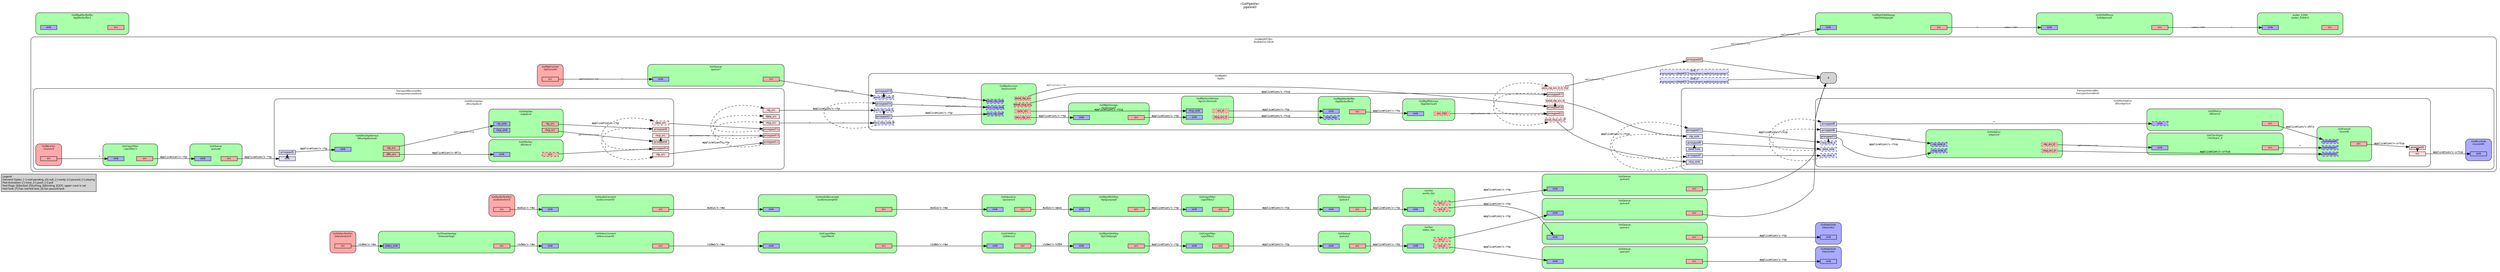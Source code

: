 digraph pipeline {
  rankdir=LR;
  fontname="sans";
  fontsize="10";
  labelloc=t;
  nodesep=.1;
  ranksep=.2;
  label="<GstPipeline>\npipeline0";
  node [style="filled,rounded", shape=box, fontsize="9", fontname="sans", margin="0.0,0.0"];
  edge [labelfontsize="6", fontsize="9", fontname="monospace"];
  
  legend [
    pos="0,0!",
    margin="0.05,0.05",
    style="filled",
    label="Legend\lElement-States: [~] void-pending, [0] null, [-] ready, [=] paused, [>] playing\lPad-Activation: [-] none, [>] push, [<] pull\lPad-Flags: [b]locked, [f]lushing, [b]locking, [E]OS; upper-case is set\lPad-Task: [T] has started task, [t] has paused task\l",
  ];
  subgraph cluster_avdec_h264_0_0x7f15e00ae4a0 {
    fontname="Bitstream Vera Sans";
    fontsize="8";
    style="filled,rounded";
    color=black;
    label="avdec_h264\navdec_h264-0";
    subgraph cluster_avdec_h264_0_0x7f15e00ae4a0_sink {
      label="";
      style="invis";
      avdec_h264_0_0x7f15e00ae4a0_sink_0x7f15f40529a0 [color=black, fillcolor="#aaaaff", label="sink", height="0.2", style="filled,solid"];
    }

    subgraph cluster_avdec_h264_0_0x7f15e00ae4a0_src {
      label="";
      style="invis";
      avdec_h264_0_0x7f15e00ae4a0_src_0x7f15f4052bf0 [color=black, fillcolor="#ffaaaa", label="src", height="0.2", style="filled,solid"];
    }

    avdec_h264_0_0x7f15e00ae4a0_sink_0x7f15f40529a0 -> avdec_h264_0_0x7f15e00ae4a0_src_0x7f15f4052bf0 [style="invis"];
    fillcolor="#aaffaa";
  }

  subgraph cluster_h264parse0_0x7f15e00c0960 {
    fontname="Bitstream Vera Sans";
    fontsize="8";
    style="filled,rounded";
    color=black;
    label="GstH264Parse\nh264parse0";
    subgraph cluster_h264parse0_0x7f15e00c0960_sink {
      label="";
      style="invis";
      h264parse0_0x7f15e00c0960_sink_0x7f15f4052e40 [color=black, fillcolor="#aaaaff", label="sink", height="0.2", style="filled,solid"];
    }

    subgraph cluster_h264parse0_0x7f15e00c0960_src {
      label="";
      style="invis";
      h264parse0_0x7f15e00c0960_src_0x7f15f4053090 [color=black, fillcolor="#ffaaaa", label="src", height="0.2", style="filled,solid"];
    }

    h264parse0_0x7f15e00c0960_sink_0x7f15f4052e40 -> h264parse0_0x7f15e00c0960_src_0x7f15f4053090 [style="invis"];
    fillcolor="#aaffaa";
  }

  h264parse0_0x7f15e00c0960_src_0x7f15f4053090 -> avdec_h264_0_0x7f15e00ae4a0_sink_0x7f15f40529a0 [labeldistance="10", labelangle="0", label="                                                  ", taillabel="video/x-h264", headlabel="*"]
  subgraph cluster_rtph264depay0_0x7f1600022ab0 {
    fontname="Bitstream Vera Sans";
    fontsize="8";
    style="filled,rounded";
    color=black;
    label="GstRtpH264Depay\nrtph264depay0";
    subgraph cluster_rtph264depay0_0x7f1600022ab0_sink {
      label="";
      style="invis";
      rtph264depay0_0x7f1600022ab0_sink_0x7f15f4052500 [color=black, fillcolor="#aaaaff", label="sink", height="0.2", style="filled,solid"];
    }

    subgraph cluster_rtph264depay0_0x7f1600022ab0_src {
      label="";
      style="invis";
      rtph264depay0_0x7f1600022ab0_src_0x7f15f4052750 [color=black, fillcolor="#ffaaaa", label="src", height="0.2", style="filled,solid"];
    }

    rtph264depay0_0x7f1600022ab0_sink_0x7f15f4052500 -> rtph264depay0_0x7f1600022ab0_src_0x7f15f4052750 [style="invis"];
    fillcolor="#aaffaa";
  }

  rtph264depay0_0x7f1600022ab0_src_0x7f15f4052750 -> h264parse0_0x7f15e00c0960_sink_0x7f15f4052e40 [labeldistance="10", labelangle="0", label="                                                  ", taillabel="*", headlabel="video/x-h264"]
  subgraph cluster_rtpjitterbuffer1_0x7f15e00c3c20 {
    fontname="Bitstream Vera Sans";
    fontsize="8";
    style="filled,rounded";
    color=black;
    label="GstRtpJitterBuffer\nrtpjitterbuffer1";
    subgraph cluster_rtpjitterbuffer1_0x7f15e00c3c20_sink {
      label="";
      style="invis";
      rtpjitterbuffer1_0x7f15e00c3c20_sink_0x7f15f4053530 [color=black, fillcolor="#aaaaff", label="sink", height="0.2", style="filled,solid"];
    }

    subgraph cluster_rtpjitterbuffer1_0x7f15e00c3c20_src {
      label="";
      style="invis";
      rtpjitterbuffer1_0x7f15e00c3c20_src_0x7f15f40532e0 [color=black, fillcolor="#ffaaaa", label="src", height="0.2", style="filled,solid"];
    }

    rtpjitterbuffer1_0x7f15e00c3c20_sink_0x7f15f4053530 -> rtpjitterbuffer1_0x7f15e00c3c20_src_0x7f15f40532e0 [style="invis"];
    fillcolor="#aaffaa";
  }

  subgraph cluster_queue5_0x564d9efcef70 {
    fontname="Bitstream Vera Sans";
    fontsize="8";
    style="filled,rounded";
    color=black;
    label="GstQueue\nqueue5";
    subgraph cluster_queue5_0x564d9efcef70_sink {
      label="";
      style="invis";
      queue5_0x564d9efcef70_sink_0x564d9f035d90 [color=black, fillcolor="#aaaaff", label="sink", height="0.2", style="filled,solid"];
    }

    subgraph cluster_queue5_0x564d9efcef70_src {
      label="";
      style="invis";
      queue5_0x564d9efcef70_src_0x564d9f07a090 [color=black, fillcolor="#ffaaaa", label="src", height="0.2", style="filled,solid"];
    }

    queue5_0x564d9efcef70_sink_0x564d9f035d90 -> queue5_0x564d9efcef70_src_0x564d9f07a090 [style="invis"];
    fillcolor="#aaffaa";
  }

  queue5_0x564d9efcef70_src_0x564d9f07a090 -> 4edb4d1b_5818_0x564d9f0621b0_sink_1_0x564d9f07e340 [label="application/x-rtp"]
  subgraph cluster_queue4_0x564d9efcec70 {
    fontname="Bitstream Vera Sans";
    fontsize="8";
    style="filled,rounded";
    color=black;
    label="GstQueue\nqueue4";
    subgraph cluster_queue4_0x564d9efcec70_sink {
      label="";
      style="invis";
      queue4_0x564d9efcec70_sink_0x564d9f0358f0 [color=black, fillcolor="#aaaaff", label="sink", height="0.2", style="filled,solid"];
    }

    subgraph cluster_queue4_0x564d9efcec70_src {
      label="";
      style="invis";
      queue4_0x564d9efcec70_src_0x564d9f035b40 [color=black, fillcolor="#ffaaaa", label="src", height="0.2", style="filled,solid"];
    }

    queue4_0x564d9efcec70_sink_0x564d9f0358f0 -> queue4_0x564d9efcec70_src_0x564d9f035b40 [style="invis"];
    fillcolor="#aaffaa";
  }

  queue4_0x564d9efcec70_src_0x564d9f035b40 -> 4edb4d1b_5818_0x564d9f0621b0_sink_0_0x564d9f07e0b0 [label="application/x-rtp"]
  subgraph cluster_4edb4d1b_5818_0x564d9f0621b0 {
    fontname="Bitstream Vera Sans";
    fontsize="8";
    style="filled,rounded";
    color=black;
    label="GstWebRTCBin\n4edb4d1b-5818";
    subgraph cluster_4edb4d1b_5818_0x564d9f0621b0_sink {
      label="";
      style="invis";
      4edb4d1b_5818_0x564d9f0621b0_sink_0_0x564d9f07e0b0 [color=black, fillcolor="#ddddff", label="sink_0\ntransceiver=(WebRTCTransceiver) webrtctransceiver0", height="0.2", style="filled,dashed"];
      4edb4d1b_5818_0x564d9f0621b0_sink_1_0x564d9f07e340 [color=black, fillcolor="#ddddff", label="sink_1\ntransceiver=(WebRTCTransceiver) webrtctransceiver1", height="0.2", style="filled,dashed"];
    }

    subgraph cluster_4edb4d1b_5818_0x564d9f0621b0_src {
      label="";
      style="invis";
      _proxypad20_0x7f16081340c0 [color=black, fillcolor="#ffdddd", label="proxypad20", height="0.2", style="filled,solid"];
    _proxypad20_0x7f16081340c0 -> 4edb4d1b_5818_0x564d9f0621b0_src_0_0x564d9f07eaf0 [style=dashed, minlen=0]
      4edb4d1b_5818_0x564d9f0621b0_src_0_0x564d9f07eaf0 [color=black, fillcolor="#ffdddd", label="src_0\ntransceiver=(WebRTCTransceiver) webrtctransceiver2", height="0.2", style="filled,dotted"];
    }

    4edb4d1b_5818_0x564d9f0621b0_sink_0_0x564d9f07e0b0 -> 4edb4d1b_5818_0x564d9f0621b0_src_0_0x564d9f07eaf0 [style="invis"];
    fillcolor="#ffffff";
    subgraph cluster_queue7_0x564d9efcfb70 {
      fontname="Bitstream Vera Sans";
      fontsize="8";
      style="filled,rounded";
      color=black;
      label="GstQueue\nqueue7";
      subgraph cluster_queue7_0x564d9efcfb70_sink {
        label="";
        style="invis";
        queue7_0x564d9efcfb70_sink_0x7f1608109840 [color=black, fillcolor="#aaaaff", label="sink", height="0.2", style="filled,solid"];
      }

      subgraph cluster_queue7_0x564d9efcfb70_src {
        label="";
        style="invis";
        queue7_0x564d9efcfb70_src_0x7f1608109a90 [color=black, fillcolor="#ffaaaa", label="src", height="0.2", style="filled,solid"];
      }

      queue7_0x564d9efcfb70_sink_0x7f1608109840 -> queue7_0x564d9efcfb70_src_0x7f1608109a90 [style="invis"];
      fillcolor="#aaffaa";
    }

    queue7_0x564d9efcfb70_src_0x7f1608109a90 -> rtpbin_0x564d9f06e0d0_send_rtp_sink_0_0x7f160810ca10 [labeldistance="10", labelangle="0", label="                                                  ", taillabel="*", headlabel="application/x-rtp"]
    subgraph cluster_rtpfunnel0_0x7f1608034150 {
      fontname="Bitstream Vera Sans";
      fontsize="8";
      style="filled,rounded";
      color=black;
      label="GstRtpFunnel\nrtpfunnel0";
      subgraph cluster_rtpfunnel0_0x7f1608034150_src {
        label="";
        style="invis";
        rtpfunnel0_0x7f1608034150_src_0x7f16081095f0 [color=black, fillcolor="#ffaaaa", label="src", height="0.2", style="filled,solid"];
      }

      fillcolor="#ffaaaa";
    }

    rtpfunnel0_0x7f1608034150_src_0x7f16081095f0 -> queue7_0x564d9efcfb70_sink_0x7f1608109840 [labeldistance="10", labelangle="0", label="                                                  ", taillabel="application/x-rtp", headlabel="*"]
    subgraph cluster_transportreceivebin0_0x7f160800f210 {
      fontname="Bitstream Vera Sans";
      fontsize="8";
      style="filled,rounded";
      color=black;
      label="TransportReceiveBin\ntransportreceivebin0";
      subgraph cluster_transportreceivebin0_0x7f160800f210_src {
        label="";
        style="invis";
        _proxypad12_0x7f1608100ce0 [color=black, fillcolor="#ffdddd", label="proxypad12", height="0.2", style="filled,solid"];
      _proxypad12_0x7f1608100ce0 -> transportreceivebin0_0x7f160800f210_rtp_src_0x7f16080378b0 [style=dashed, minlen=0]
        transportreceivebin0_0x7f160800f210_rtp_src_0x7f16080378b0 [color=black, fillcolor="#ffdddd", label="rtp_src", height="0.2", style="filled,solid"];
        _proxypad13_0x7f1608100f40 [color=black, fillcolor="#ffdddd", label="proxypad13", height="0.2", style="filled,solid"];
      _proxypad13_0x7f1608100f40 -> transportreceivebin0_0x7f160800f210_rtcp_src_0x7f1608037b20 [style=dashed, minlen=0]
        transportreceivebin0_0x7f160800f210_rtcp_src_0x7f1608037b20 [color=black, fillcolor="#ffdddd", label="rtcp_src", height="0.2", style="filled,solid"];
        _proxypad15_0x7f1608101400 [color=black, fillcolor="#ffdddd", label="proxypad15", height="0.2", style="filled,solid"];
      _proxypad15_0x7f1608101400 -> transportreceivebin0_0x7f160800f210_data_src_0x7f160810c050 [style=dashed, minlen=0]
        transportreceivebin0_0x7f160800f210_data_src_0x7f160810c050 [color=black, fillcolor="#ffdddd", label="data_src", height="0.2", style="filled,solid"];
      }

      fillcolor="#ffffff";
      subgraph cluster_nicesrc0_0x7f16080f40e0 {
        fontname="Bitstream Vera Sans";
        fontsize="8";
        style="filled,rounded";
        color=black;
        label="GstNiceSrc\nnicesrc0";
        subgraph cluster_nicesrc0_0x7f16080f40e0_src {
          label="";
          style="invis";
          nicesrc0_0x7f16080f40e0_src_0x564d9f07bc50 [color=black, fillcolor="#ffaaaa", label="src", height="0.2", style="filled,solid"];
        }

        fillcolor="#ffaaaa";
      }

      nicesrc0_0x7f16080f40e0_src_0x564d9f07bc50 -> capsfilter3_0x564d9f048f30_sink_0x7f16080f9770 [label="*"]
      subgraph cluster_capsfilter3_0x564d9f048f30 {
        fontname="Bitstream Vera Sans";
        fontsize="8";
        style="filled,rounded";
        color=black;
        label="GstCapsFilter\ncapsfilter3";
        subgraph cluster_capsfilter3_0x564d9f048f30_sink {
          label="";
          style="invis";
          capsfilter3_0x564d9f048f30_sink_0x7f16080f9770 [color=black, fillcolor="#aaaaff", label="sink", height="0.2", style="filled,solid"];
        }

        subgraph cluster_capsfilter3_0x564d9f048f30_src {
          label="";
          style="invis";
          capsfilter3_0x564d9f048f30_src_0x7f16080f99c0 [color=black, fillcolor="#ffaaaa", label="src", height="0.2", style="filled,solid"];
        }

        capsfilter3_0x564d9f048f30_sink_0x7f16080f9770 -> capsfilter3_0x564d9f048f30_src_0x7f16080f99c0 [style="invis"];
        fillcolor="#aaffaa";
      }

      capsfilter3_0x564d9f048f30_src_0x7f16080f99c0 -> queue6_0x564d9efcf870_sink_0x7f16080f9c10 [label="application/x-rtp"]
      subgraph cluster_queue6_0x564d9efcf870 {
        fontname="Bitstream Vera Sans";
        fontsize="8";
        style="filled,rounded";
        color=black;
        label="GstQueue\nqueue6";
        subgraph cluster_queue6_0x564d9efcf870_sink {
          label="";
          style="invis";
          queue6_0x564d9efcf870_sink_0x7f16080f9c10 [color=black, fillcolor="#aaaaff", label="sink", height="0.2", style="filled,solid"];
        }

        subgraph cluster_queue6_0x564d9efcf870_src {
          label="";
          style="invis";
          queue6_0x564d9efcf870_src_0x7f1608108120 [color=black, fillcolor="#ffaaaa", label="src", height="0.2", style="filled,solid"];
        }

        queue6_0x564d9efcf870_sink_0x7f16080f9c10 -> queue6_0x564d9efcf870_src_0x7f1608108120 [style="invis"];
        fillcolor="#aaffaa";
      }

      queue6_0x564d9efcf870_src_0x7f1608108120 -> dtlssrtpdec0_0x7f1608038080_sink_0x7f16080367a0 [label="application/x-rtp"]
      subgraph cluster_dtlssrtpdec0_0x7f1608038080 {
        fontname="Bitstream Vera Sans";
        fontsize="8";
        style="filled,rounded";
        color=black;
        label="GstDtlsSrtpDec\ndtlssrtpdec0";
        subgraph cluster_dtlssrtpdec0_0x7f1608038080_sink {
          label="";
          style="invis";
          _proxypad5_0x564d9f043b20 [color=black, fillcolor="#ddddff", label="proxypad5", height="0.2", style="filled,solid"];
        dtlssrtpdec0_0x7f1608038080_sink_0x7f16080367a0 -> _proxypad5_0x564d9f043b20 [style=dashed, minlen=0]
          dtlssrtpdec0_0x7f1608038080_sink_0x7f16080367a0 [color=black, fillcolor="#ddddff", label="sink", height="0.2", style="filled,solid"];
        }

        subgraph cluster_dtlssrtpdec0_0x7f1608038080_src {
          label="";
          style="invis";
          _proxypad3_0x564d9f043660 [color=black, fillcolor="#ffdddd", label="proxypad3", height="0.2", style="filled,solid"];
        _proxypad3_0x564d9f043660 -> dtlssrtpdec0_0x7f1608038080_rtp_src_0x7f16080362c0 [style=dashed, minlen=0]
          dtlssrtpdec0_0x7f1608038080_rtp_src_0x7f16080362c0 [color=black, fillcolor="#ffdddd", label="rtp_src", height="0.2", style="filled,solid"];
          _proxypad4_0x564d9f0438c0 [color=black, fillcolor="#ffdddd", label="proxypad4", height="0.2", style="filled,solid"];
        _proxypad4_0x564d9f0438c0 -> dtlssrtpdec0_0x7f1608038080_rtcp_src_0x7f1608036530 [style=dashed, minlen=0]
          dtlssrtpdec0_0x7f1608038080_rtcp_src_0x7f1608036530 [color=black, fillcolor="#ffdddd", label="rtcp_src", height="0.2", style="filled,solid"];
          _proxypad14_0x7f16081011a0 [color=black, fillcolor="#ffdddd", label="proxypad14", height="0.2", style="filled,solid"];
        _proxypad14_0x7f16081011a0 -> dtlssrtpdec0_0x7f1608038080_data_src_0x7f1608037d90 [style=dashed, minlen=0]
          dtlssrtpdec0_0x7f1608038080_data_src_0x7f1608037d90 [color=black, fillcolor="#ffdddd", label="data_src", height="0.2", style="filled,dashed"];
        }

        dtlssrtpdec0_0x7f1608038080_sink_0x7f16080367a0 -> dtlssrtpdec0_0x7f1608038080_rtp_src_0x7f16080362c0 [style="invis"];
        fillcolor="#ffffff";
        subgraph cluster_srtpdec0_0x564d9f0775a0 {
          fontname="Bitstream Vera Sans";
          fontsize="8";
          style="filled,rounded";
          color=black;
          label="GstSrtpDec\nsrtpdec0";
          subgraph cluster_srtpdec0_0x564d9f0775a0_sink {
            label="";
            style="invis";
            srtpdec0_0x564d9f0775a0_rtp_sink_0x564d9f07a9d0 [color=black, fillcolor="#aaaaff", label="rtp_sink", height="0.2", style="filled,solid"];
            srtpdec0_0x564d9f0775a0_rtcp_sink_0x564d9f07ae70 [color=black, fillcolor="#aaaaff", label="rtcp_sink", height="0.2", style="filled,solid"];
          }

          subgraph cluster_srtpdec0_0x564d9f0775a0_src {
            label="";
            style="invis";
            srtpdec0_0x564d9f0775a0_rtp_src_0x564d9f07ac20 [color=black, fillcolor="#ffaaaa", label="rtp_src", height="0.2", style="filled,solid"];
            srtpdec0_0x564d9f0775a0_rtcp_src_0x564d9f07b0c0 [color=black, fillcolor="#ffaaaa", label="rtcp_src", height="0.2", style="filled,solid"];
          }

          srtpdec0_0x564d9f0775a0_rtp_sink_0x564d9f07a9d0 -> srtpdec0_0x564d9f0775a0_rtp_src_0x564d9f07ac20 [style="invis"];
          fillcolor="#aaffaa";
        }

        srtpdec0_0x564d9f0775a0_rtp_src_0x564d9f07ac20 -> _proxypad3_0x564d9f043660 [label="application/x-rtp"]
        srtpdec0_0x564d9f0775a0_rtcp_src_0x564d9f07b0c0 -> _proxypad4_0x564d9f0438c0 [labeldistance="10", labelangle="0", label="                                                  ", taillabel="application/x-rtcp", headlabel="*"]
        subgraph cluster_dtlsdec0_0x564d9f077700 {
          fontname="Bitstream Vera Sans";
          fontsize="8";
          style="filled,rounded";
          color=black;
          label="GstDtlsDec\ndtlsdec0";
          subgraph cluster_dtlsdec0_0x564d9f077700_sink {
            label="";
            style="invis";
            dtlsdec0_0x564d9f077700_sink_0x564d9f07ba00 [color=black, fillcolor="#aaaaff", label="sink", height="0.2", style="filled,solid"];
          }

          subgraph cluster_dtlsdec0_0x564d9f077700_src {
            label="";
            style="invis";
            dtlsdec0_0x564d9f077700_src_0x7f1608108370 [color=black, fillcolor="#ffaaaa", label="src", height="0.2", style="filled,dashed"];
          }

          dtlsdec0_0x564d9f077700_sink_0x564d9f07ba00 -> dtlsdec0_0x564d9f077700_src_0x7f1608108370 [style="invis"];
          fillcolor="#aaffaa";
        }

        dtlsdec0_0x564d9f077700_src_0x7f1608108370 -> _proxypad14_0x7f16081011a0 [label="*"]
        subgraph cluster_dtlssrtpdemux0_0x7f1624197480 {
          fontname="Bitstream Vera Sans";
          fontsize="8";
          style="filled,rounded";
          color=black;
          label="GstDtlsSrtpDemux\ndtlssrtpdemux0";
          subgraph cluster_dtlssrtpdemux0_0x7f1624197480_sink {
            label="";
            style="invis";
            dtlssrtpdemux0_0x7f1624197480_sink_0x564d9f07b310 [color=black, fillcolor="#aaaaff", label="sink", height="0.2", style="filled,solid"];
          }

          subgraph cluster_dtlssrtpdemux0_0x7f1624197480_src {
            label="";
            style="invis";
            dtlssrtpdemux0_0x7f1624197480_rtp_src_0x564d9f07b560 [color=black, fillcolor="#ffaaaa", label="rtp_src", height="0.2", style="filled,solid"];
            dtlssrtpdemux0_0x7f1624197480_dtls_src_0x564d9f07b7b0 [color=black, fillcolor="#ffaaaa", label="dtls_src", height="0.2", style="filled,solid"];
          }

          dtlssrtpdemux0_0x7f1624197480_sink_0x564d9f07b310 -> dtlssrtpdemux0_0x7f1624197480_rtp_src_0x564d9f07b560 [style="invis"];
          fillcolor="#aaffaa";
        }

        _proxypad5_0x564d9f043b20 -> dtlssrtpdemux0_0x7f1624197480_sink_0x564d9f07b310 [label="application/x-rtp"]
        dtlssrtpdemux0_0x7f1624197480_rtp_src_0x564d9f07b560 -> srtpdec0_0x564d9f0775a0_rtp_sink_0x564d9f07a9d0 [labeldistance="10", labelangle="0", label="                                                  ", taillabel="*", headlabel="application/x-srtp"]
        dtlssrtpdemux0_0x7f1624197480_dtls_src_0x564d9f07b7b0 -> dtlsdec0_0x564d9f077700_sink_0x564d9f07ba00 [label="application/x-dtls"]
      }

      dtlssrtpdec0_0x7f1608038080_rtp_src_0x7f16080362c0 -> _proxypad12_0x7f1608100ce0 [label="application/x-rtp"]
      dtlssrtpdec0_0x7f1608038080_rtcp_src_0x7f1608036530 -> _proxypad13_0x7f1608100f40 [labeldistance="10", labelangle="0", label="                                                  ", taillabel="application/x-rtcp", headlabel="*"]
      dtlssrtpdec0_0x7f1608038080_data_src_0x7f1608037d90 -> _proxypad15_0x7f1608101400 [label="*"]
    }

    transportreceivebin0_0x7f160800f210_rtp_src_0x7f16080378b0 -> rtpbin_0x564d9f06e0d0_recv_rtp_sink_0_0x7f160810cc80 [label="application/x-rtp"]
    transportreceivebin0_0x7f160800f210_rtcp_src_0x7f1608037b20 -> rtpbin_0x564d9f06e0d0_recv_rtcp_sink_0_0x7f160810c2c0 [labeldistance="10", labelangle="0", label="                                                  ", taillabel="*", headlabel="*"]
    subgraph cluster_transportsendbin0_0x7f1608038260 {
      fontname="Bitstream Vera Sans";
      fontsize="8";
      style="filled,rounded";
      color=black;
      label="TransportSendBin\ntransportsendbin0";
      subgraph cluster_transportsendbin0_0x7f1608038260_sink {
        label="";
        style="invis";
        _proxypad7_0x7f1608100100 [color=black, fillcolor="#ddddff", label="proxypad7", height="0.2", style="filled,solid"];
      transportsendbin0_0x7f1608038260_rtp_sink_0x7f1608036c80 -> _proxypad7_0x7f1608100100 [style=dashed, minlen=0]
        transportsendbin0_0x7f1608038260_rtp_sink_0x7f1608036c80 [color=black, fillcolor="#ddddff", label="rtp_sink", height="0.2", style="filled,solid"];
        _proxypad9_0x7f16081005c0 [color=black, fillcolor="#ddddff", label="proxypad9", height="0.2", style="filled,solid"];
      transportsendbin0_0x7f1608038260_data_sink_0x7f1608037160 -> _proxypad9_0x7f16081005c0 [style=dashed, minlen=0]
        transportsendbin0_0x7f1608038260_data_sink_0x7f1608037160 [color=black, fillcolor="#ddddff", label="data_sink", height="0.2", style="filled,solid"];
        _proxypad11_0x7f1608100a80 [color=black, fillcolor="#ddddff", label="proxypad11", height="0.2", style="filled,solid"];
      transportsendbin0_0x7f1608038260_rtcp_sink_0x7f1608037640 -> _proxypad11_0x7f1608100a80 [style=dashed, minlen=0]
        transportsendbin0_0x7f1608038260_rtcp_sink_0x7f1608037640 [color=black, fillcolor="#ddddff", label="rtcp_sink", height="0.2", style="filled,solid"];
      }

      fillcolor="#ffffff";
      subgraph cluster_nicesink0_0x7f16080f6c00 {
        fontname="Bitstream Vera Sans";
        fontsize="8";
        style="filled,rounded";
        color=black;
        label="GstNiceSink\nnicesink0";
        subgraph cluster_nicesink0_0x7f16080f6c00_sink {
          label="";
          style="invis";
          nicesink0_0x7f16080f6c00_sink_0x7f16080f8050 [color=black, fillcolor="#aaaaff", label="sink", height="0.2", style="filled,solid"];
        }

        fillcolor="#aaaaff";
      }

      subgraph cluster_dtlssrtpenc0_0x7f160800f020 {
        fontname="Bitstream Vera Sans";
        fontsize="8";
        style="filled,rounded";
        color=black;
        label="GstDtlsSrtpEnc\ndtlssrtpenc0";
        subgraph cluster_dtlssrtpenc0_0x7f160800f020_sink {
          label="";
          style="invis";
          _proxypad6_0x564d9f043d80 [color=black, fillcolor="#ddddff", label="proxypad6", height="0.2", style="filled,solid"];
        dtlssrtpenc0_0x7f160800f020_rtp_sink_0_0x7f1608036a10 -> _proxypad6_0x564d9f043d80 [style=dashed, minlen=0]
          dtlssrtpenc0_0x7f160800f020_rtp_sink_0_0x7f1608036a10 [color=black, fillcolor="#ddddff", label="rtp_sink_0", height="0.2", style="filled,dashed"];
          _proxypad8_0x7f1608100360 [color=black, fillcolor="#ddddff", label="proxypad8", height="0.2", style="filled,solid"];
        dtlssrtpenc0_0x7f160800f020_data_sink_0x7f1608036ef0 -> _proxypad8_0x7f1608100360 [style=dashed, minlen=0]
          dtlssrtpenc0_0x7f160800f020_data_sink_0x7f1608036ef0 [color=black, fillcolor="#ddddff", label="data_sink", height="0.2", style="filled,dashed"];
          _proxypad10_0x7f1608100820 [color=black, fillcolor="#ddddff", label="proxypad10", height="0.2", style="filled,solid"];
        dtlssrtpenc0_0x7f160800f020_rtcp_sink_0_0x7f16080373d0 -> _proxypad10_0x7f1608100820 [style=dashed, minlen=0]
          dtlssrtpenc0_0x7f160800f020_rtcp_sink_0_0x7f16080373d0 [color=black, fillcolor="#ddddff", label="rtcp_sink_0", height="0.2", style="filled,dashed"];
        }

        subgraph cluster_dtlssrtpenc0_0x7f160800f020_src {
          label="";
          style="invis";
          _proxypad2_0x564d9f043400 [color=black, fillcolor="#ffdddd", label="proxypad2", height="0.2", style="filled,solid"];
        _proxypad2_0x564d9f043400 -> dtlssrtpenc0_0x7f160800f020_src_0x7f1608036050 [style=dashed, minlen=0]
          dtlssrtpenc0_0x7f160800f020_src_0x7f1608036050 [color=black, fillcolor="#ffdddd", label="src", height="0.2", style="filled,solid"];
        }

        dtlssrtpenc0_0x7f160800f020_rtp_sink_0_0x7f1608036a10 -> dtlssrtpenc0_0x7f160800f020_src_0x7f1608036050 [style="invis"];
        fillcolor="#ffffff";
        subgraph cluster_clocksync_0_0x7f16080fd070 {
          fontname="Bitstream Vera Sans";
          fontsize="8";
          style="filled,rounded";
          color=black;
          label="GstClockSync\nclocksync_0";
          subgraph cluster_clocksync_0_0x7f16080fd070_sink {
            label="";
            style="invis";
            clocksync_0_0x7f16080fd070_sink_0x7f16080f82a0 [color=black, fillcolor="#aaaaff", label="sink", height="0.2", style="filled,solid"];
          }

          subgraph cluster_clocksync_0_0x7f16080fd070_src {
            label="";
            style="invis";
            clocksync_0_0x7f16080fd070_src_0x7f16080f84f0 [color=black, fillcolor="#ffaaaa", label="src", height="0.2", style="filled,solid"];
          }

          clocksync_0_0x7f16080fd070_sink_0x7f16080f82a0 -> clocksync_0_0x7f16080fd070_src_0x7f16080f84f0 [style="invis"];
          fillcolor="#aaffaa";
        }

        clocksync_0_0x7f16080fd070_src_0x7f16080f84f0 -> funnel0_0x7f1624197360_funnelpad1_0x7f16080f8be0 [label="*"]
        subgraph cluster_funnel0_0x7f1624197360 {
          fontname="Bitstream Vera Sans";
          fontsize="8";
          style="filled,rounded";
          color=black;
          label="GstFunnel\nfunnel0";
          subgraph cluster_funnel0_0x7f1624197360_sink {
            label="";
            style="invis";
            funnel0_0x7f1624197360_funnelpad0_0x564d9f07a780 [color=black, fillcolor="#aaaaff", label="funnelpad0", height="0.2", style="filled,dashed"];
            funnel0_0x7f1624197360_funnelpad1_0x7f16080f8be0 [color=black, fillcolor="#aaaaff", label="funnelpad1", height="0.2", style="filled,dashed"];
            funnel0_0x7f1624197360_funnelpad2_0x7f16080f9520 [color=black, fillcolor="#aaaaff", label="funnelpad2", height="0.2", style="filled,dashed"];
          }

          subgraph cluster_funnel0_0x7f1624197360_src {
            label="";
            style="invis";
            funnel0_0x7f1624197360_src_0x564d9f07a530 [color=black, fillcolor="#ffaaaa", label="src", height="0.2", style="filled,solid"];
          }

          funnel0_0x7f1624197360_funnelpad0_0x564d9f07a780 -> funnel0_0x7f1624197360_src_0x564d9f07a530 [style="invis"];
          fillcolor="#aaffaa";
        }

        funnel0_0x7f1624197360_src_0x564d9f07a530 -> _proxypad2_0x564d9f043400 [label="application/x-srtcp"]
        subgraph cluster_srtpenc0_0x7f1608034000 {
          fontname="Bitstream Vera Sans";
          fontsize="8";
          style="filled,rounded";
          color=black;
          label="GstSrtpEnc\nsrtpenc0";
          subgraph cluster_srtpenc0_0x7f1608034000_sink {
            label="";
            style="invis";
            srtpenc0_0x7f1608034000_rtp_sink_0_0x7f16080f8740 [color=black, fillcolor="#aaaaff", label="rtp_sink_0", height="0.2", style="filled,dashed"];
            srtpenc0_0x7f1608034000_rtcp_sink_0_0x7f16080f9080 [color=black, fillcolor="#aaaaff", label="rtcp_sink_0", height="0.2", style="filled,dashed"];
          }

          subgraph cluster_srtpenc0_0x7f1608034000_src {
            label="";
            style="invis";
            srtpenc0_0x7f1608034000_rtp_src_0_0x7f16080f8990 [color=black, fillcolor="#ffaaaa", label="rtp_src_0", height="0.2", style="filled,dotted"];
            srtpenc0_0x7f1608034000_rtcp_src_0_0x7f16080f92d0 [color=black, fillcolor="#ffaaaa", label="rtcp_src_0", height="0.2", style="filled,dotted"];
          }

          srtpenc0_0x7f1608034000_rtp_sink_0_0x7f16080f8740 -> srtpenc0_0x7f1608034000_rtp_src_0_0x7f16080f8990 [style="invis"];
          fillcolor="#aaffaa";
        }

        _proxypad6_0x564d9f043d80 -> srtpenc0_0x7f1608034000_rtp_sink_0_0x7f16080f8740 [labeldistance="10", labelangle="0", label="                                                  ", taillabel="*", headlabel="application/x-rtp"]
        srtpenc0_0x7f1608034000_rtp_src_0_0x7f16080f8990 -> clocksync_0_0x7f16080fd070_sink_0x7f16080f82a0 [labeldistance="10", labelangle="0", label="                                                  ", taillabel="application/x-srtp", headlabel="*"]
        _proxypad10_0x7f1608100820 -> srtpenc0_0x7f1608034000_rtcp_sink_0_0x7f16080f9080 [label="application/x-rtcp"]
        srtpenc0_0x7f1608034000_rtcp_src_0_0x7f16080f92d0 -> funnel0_0x7f1624197360_funnelpad2_0x7f16080f9520 [label="application/x-srtcp"]
        subgraph cluster_dtlsenc0_0x564d9f0536b0 {
          fontname="Bitstream Vera Sans";
          fontsize="8";
          style="filled,rounded";
          color=black;
          label="GstDtlsEnc\ndtlsenc0";
          subgraph cluster_dtlsenc0_0x564d9f0536b0_sink {
            label="";
            style="invis";
            dtlsenc0_0x564d9f0536b0_sink_0x7f16080f8e30 [color=black, fillcolor="#aaaaff", label="sink", height="0.2", style="filled,dashed"];
          }

          subgraph cluster_dtlsenc0_0x564d9f0536b0_src {
            label="";
            style="invis";
            dtlsenc0_0x564d9f0536b0_src_0x564d9f07a2e0 [color=black, fillcolor="#ffaaaa", label="src", height="0.2", style="filled,solid"];
          }

          dtlsenc0_0x564d9f0536b0_sink_0x7f16080f8e30 -> dtlsenc0_0x564d9f0536b0_src_0x564d9f07a2e0 [style="invis"];
          fillcolor="#aaffaa";
        }

        dtlsenc0_0x564d9f0536b0_src_0x564d9f07a2e0 -> funnel0_0x7f1624197360_funnelpad0_0x564d9f07a780 [label="application/x-dtls"]
        _proxypad8_0x7f1608100360 -> dtlsenc0_0x564d9f0536b0_sink_0x7f16080f8e30 [label="*"]
      }

      dtlssrtpenc0_0x7f160800f020_src_0x7f1608036050 -> nicesink0_0x7f16080f6c00_sink_0x7f16080f8050 [label="application/x-srtcp"]
      _proxypad7_0x7f1608100100 -> dtlssrtpenc0_0x7f160800f020_rtp_sink_0_0x7f1608036a10 [labeldistance="10", labelangle="0", label="                                                  ", taillabel="*", headlabel="*"]
      _proxypad9_0x7f16081005c0 -> dtlssrtpenc0_0x7f160800f020_data_sink_0x7f1608036ef0 [label="*"]
      _proxypad11_0x7f1608100a80 -> dtlssrtpenc0_0x7f160800f020_rtcp_sink_0_0x7f16080373d0 [label="application/x-rtcp"]
    }

    subgraph cluster_rtpbin_0x564d9f06e0d0 {
      fontname="Bitstream Vera Sans";
      fontsize="8";
      style="filled,rounded";
      color=black;
      label="GstRtpBin\nrtpbin";
      subgraph cluster_rtpbin_0x564d9f06e0d0_sink {
        label="";
        style="invis";
        _proxypad16_0x7f1608101660 [color=black, fillcolor="#ddddff", label="proxypad16", height="0.2", style="filled,solid"];
      rtpbin_0x564d9f06e0d0_recv_rtcp_sink_0_0x7f160810c2c0 -> _proxypad16_0x7f1608101660 [style=dashed, minlen=0]
        rtpbin_0x564d9f06e0d0_recv_rtcp_sink_0_0x7f160810c2c0 [color=black, fillcolor="#ddddff", label="recv_rtcp_sink_0", height="0.2", style="filled,dashed"];
        _proxypad19_0x7f1608101d80 [color=black, fillcolor="#ddddff", label="proxypad19", height="0.2", style="filled,solid"];
      rtpbin_0x564d9f06e0d0_send_rtp_sink_0_0x7f160810ca10 -> _proxypad19_0x7f1608101d80 [style=dashed, minlen=0]
        rtpbin_0x564d9f06e0d0_send_rtp_sink_0_0x7f160810ca10 [color=black, fillcolor="#ddddff", label="send_rtp_sink_0", height="0.2", style="filled,dashed"];
        _proxypad21_0x7f1608134320 [color=black, fillcolor="#ddddff", label="proxypad21", height="0.2", style="filled,solid"];
      rtpbin_0x564d9f06e0d0_recv_rtp_sink_0_0x7f160810cc80 -> _proxypad21_0x7f1608134320 [style=dashed, minlen=0]
        rtpbin_0x564d9f06e0d0_recv_rtp_sink_0_0x7f160810cc80 [color=black, fillcolor="#ddddff", label="recv_rtp_sink_0", height="0.2", style="filled,dashed"];
      }

      subgraph cluster_rtpbin_0x564d9f06e0d0_src {
        label="";
        style="invis";
        _proxypad17_0x7f16081018c0 [color=black, fillcolor="#ffdddd", label="proxypad17", height="0.2", style="filled,solid"];
      _proxypad17_0x7f16081018c0 -> rtpbin_0x564d9f06e0d0_send_rtcp_src_0_0x7f160810c530 [style=dashed, minlen=0]
        rtpbin_0x564d9f06e0d0_send_rtcp_src_0_0x7f160810c530 [color=black, fillcolor="#ffdddd", label="send_rtcp_src_0", height="0.2", style="filled,dashed"];
        _proxypad18_0x7f1608101b20 [color=black, fillcolor="#ffdddd", label="proxypad18", height="0.2", style="filled,solid"];
      _proxypad18_0x7f1608101b20 -> rtpbin_0x564d9f06e0d0_send_rtp_src_0_0x7f160810c7a0 [style=dashed, minlen=0]
        rtpbin_0x564d9f06e0d0_send_rtp_src_0_0x7f160810c7a0 [color=black, fillcolor="#ffdddd", label="send_rtp_src_0", height="0.2", style="filled,dotted"];
        _proxypad22_0x7f1608134f00 [color=black, fillcolor="#ffdddd", label="proxypad22", height="0.2", style="filled,solid"];
      _proxypad22_0x7f1608134f00 -> rtpbin_0x564d9f06e0d0_recv_rtp_src_0_0_102_0x7f160810db20 [style=dashed, minlen=0]
        rtpbin_0x564d9f06e0d0_recv_rtp_src_0_0_102_0x7f160810db20 [color=black, fillcolor="#ffdddd", label="recv_rtp_src_0_0_102", height="0.2", style="filled,dotted"];
      }

      rtpbin_0x564d9f06e0d0_recv_rtcp_sink_0_0x7f160810c2c0 -> rtpbin_0x564d9f06e0d0_send_rtcp_src_0_0x7f160810c530 [style="invis"];
      fillcolor="#ffffff";
      subgraph cluster_rtpptdemux0_0x7f160811b680 {
        fontname="Bitstream Vera Sans";
        fontsize="8";
        style="filled,rounded";
        color=black;
        label="GstRtpPtDemux\nrtpptdemux0";
        subgraph cluster_rtpptdemux0_0x7f160811b680_sink {
          label="";
          style="invis";
          rtpptdemux0_0x7f160811b680_sink_0x7f160812f7d0 [color=black, fillcolor="#aaaaff", label="sink", height="0.2", style="filled,solid"];
        }

        subgraph cluster_rtpptdemux0_0x7f160811b680_src {
          label="";
          style="invis";
          rtpptdemux0_0x7f160811b680_src_102_0x7f15f40522b0 [color=black, fillcolor="#ffaaaa", label="src_102", height="0.2", style="filled,dotted"];
        }

        rtpptdemux0_0x7f160811b680_sink_0x7f160812f7d0 -> rtpptdemux0_0x7f160811b680_src_102_0x7f15f40522b0 [style="invis"];
        fillcolor="#aaffaa";
      }

      rtpptdemux0_0x7f160811b680_src_102_0x7f15f40522b0 -> _proxypad22_0x7f1608134f00 [labeldistance="10", labelangle="0", label="                                                  ", taillabel="application/x-rtp", headlabel="*"]
      subgraph cluster_rtpjitterbuffer0_0x7f15f404a370 {
        fontname="Bitstream Vera Sans";
        fontsize="8";
        style="filled,rounded";
        color=black;
        label="GstRtpJitterBuffer\nrtpjitterbuffer0";
        subgraph cluster_rtpjitterbuffer0_0x7f15f404a370_sink {
          label="";
          style="invis";
          rtpjitterbuffer0_0x7f15f404a370_sink_0x7f160812f580 [color=black, fillcolor="#aaaaff", label="sink", height="0.2", style="filled,solid"];
          rtpjitterbuffer0_0x7f15f404a370_sink_rtcp_0x7f160812fa20 [color=black, fillcolor="#aaaaff", label="sink_rtcp", height="0.2", style="filled,dashed"];
        }

        subgraph cluster_rtpjitterbuffer0_0x7f15f404a370_src {
          label="";
          style="invis";
          rtpjitterbuffer0_0x7f15f404a370_src_0x7f160812f330 [color=black, fillcolor="#ffaaaa", label="src", height="0.2", style="filled,solid"];
        }

        rtpjitterbuffer0_0x7f15f404a370_sink_0x7f160812f580 -> rtpjitterbuffer0_0x7f15f404a370_src_0x7f160812f330 [style="invis"];
        fillcolor="#aaffaa";
      }

      rtpjitterbuffer0_0x7f15f404a370_src_0x7f160812f330 -> rtpptdemux0_0x7f160811b680_sink_0x7f160812f7d0 [label="application/x-rtp"]
      subgraph cluster_rtpstorage0_0x7f16241975a0 {
        fontname="Bitstream Vera Sans";
        fontsize="8";
        style="filled,rounded";
        color=black;
        label="GstRtpStorage\nrtpstorage0";
        subgraph cluster_rtpstorage0_0x7f16241975a0_sink {
          label="";
          style="invis";
          rtpstorage0_0x7f16241975a0_sink_0x7f1608108cb0 [color=black, fillcolor="#aaaaff", label="sink", height="0.2", style="filled,solid"];
        }

        subgraph cluster_rtpstorage0_0x7f16241975a0_src {
          label="";
          style="invis";
          rtpstorage0_0x7f16241975a0_src_0x7f1608108a60 [color=black, fillcolor="#ffaaaa", label="src", height="0.2", style="filled,solid"];
        }

        rtpstorage0_0x7f16241975a0_sink_0x7f1608108cb0 -> rtpstorage0_0x7f16241975a0_src_0x7f1608108a60 [style="invis"];
        fillcolor="#aaffaa";
      }

      rtpstorage0_0x7f16241975a0_src_0x7f1608108a60 -> rtpssrcdemux0_0x7f160811b040_sink_0x7f16081085c0 [label="application/x-rtp"]
      subgraph cluster_rtpssrcdemux0_0x7f160811b040 {
        fontname="Bitstream Vera Sans";
        fontsize="8";
        style="filled,rounded";
        color=black;
        label="GstRtpSsrcDemux\nrtpssrcdemux0";
        subgraph cluster_rtpssrcdemux0_0x7f160811b040_sink {
          label="";
          style="invis";
          rtpssrcdemux0_0x7f160811b040_sink_0x7f16081085c0 [color=black, fillcolor="#aaaaff", label="sink", height="0.2", style="filled,solid"];
          rtpssrcdemux0_0x7f160811b040_rtcp_sink_0x7f1608108810 [color=black, fillcolor="#aaaaff", label="rtcp_sink", height="0.2", style="filled,solid"];
        }

        subgraph cluster_rtpssrcdemux0_0x7f160811b040_src {
          label="";
          style="invis";
          rtpssrcdemux0_0x7f160811b040_src_0_0x7f160812ee90 [color=black, fillcolor="#ffaaaa", label="src_0", height="0.2", style="filled,dotted"];
          rtpssrcdemux0_0x7f160811b040_rtcp_src_0_0x7f160812f0e0 [color=black, fillcolor="#ffaaaa", label="rtcp_src_0", height="0.2", style="filled,dotted"];
        }

        rtpssrcdemux0_0x7f160811b040_sink_0x7f16081085c0 -> rtpssrcdemux0_0x7f160811b040_src_0_0x7f160812ee90 [style="invis"];
        fillcolor="#aaffaa";
      }

      rtpssrcdemux0_0x7f160811b040_src_0_0x7f160812ee90 -> rtpjitterbuffer0_0x7f15f404a370_sink_0x7f160812f580 [label="application/x-rtp"]
      rtpssrcdemux0_0x7f160811b040_rtcp_src_0_0x7f160812f0e0 -> rtpjitterbuffer0_0x7f15f404a370_sink_rtcp_0x7f160812fa20 [label="application/x-rtcp"]
      subgraph cluster_rtpsession0_0x7f1608114150 {
        fontname="Bitstream Vera Sans";
        fontsize="8";
        style="filled,rounded";
        color=black;
        label="GstRtpSession\nrtpsession0";
        subgraph cluster_rtpsession0_0x7f1608114150_sink {
          label="";
          style="invis";
          rtpsession0_0x7f1608114150_recv_rtcp_sink_0x7f1608108f00 [color=black, fillcolor="#aaaaff", label="recv_rtcp_sink", height="0.2", style="filled,dashed"];
          rtpsession0_0x7f1608114150_send_rtp_sink_0x7f1608109ce0 [color=black, fillcolor="#aaaaff", label="send_rtp_sink", height="0.2", style="filled,dashed"];
          rtpsession0_0x7f1608114150_recv_rtp_sink_0x7f160812e300 [color=black, fillcolor="#aaaaff", label="recv_rtp_sink", height="0.2", style="filled,dashed"];
        }

        subgraph cluster_rtpsession0_0x7f1608114150_src {
          label="";
          style="invis";
          rtpsession0_0x7f1608114150_sync_src_0x7f1608109150 [color=black, fillcolor="#ffaaaa", label="sync_src", height="0.2", style="filled,dotted"];
          rtpsession0_0x7f1608114150_send_rtcp_src_0x7f16081093a0 [color=black, fillcolor="#ffaaaa", label="send_rtcp_src", height="0.2", style="filled,dashed"];
          rtpsession0_0x7f1608114150_send_rtp_src_0x7f160812e0b0 [color=black, fillcolor="#ffaaaa", label="send_rtp_src", height="0.2", style="filled,dotted"];
          rtpsession0_0x7f1608114150_recv_rtp_src_0x7f160812e550 [color=black, fillcolor="#ffaaaa", label="recv_rtp_src", height="0.2", style="filled,dotted"];
        }

        rtpsession0_0x7f1608114150_recv_rtcp_sink_0x7f1608108f00 -> rtpsession0_0x7f1608114150_sync_src_0x7f1608109150 [style="invis"];
        fillcolor="#aaffaa";
      }

      _proxypad16_0x7f1608101660 -> rtpsession0_0x7f1608114150_recv_rtcp_sink_0x7f1608108f00 [labeldistance="10", labelangle="0", label="                                                  ", taillabel="*", headlabel="application/x-rtcp"]
      rtpsession0_0x7f1608114150_sync_src_0x7f1608109150 -> rtpssrcdemux0_0x7f160811b040_rtcp_sink_0x7f1608108810 [label="application/x-rtcp"]
      rtpsession0_0x7f1608114150_send_rtcp_src_0x7f16081093a0 -> _proxypad17_0x7f16081018c0 [label="application/x-rtcp"]
      _proxypad19_0x7f1608101d80 -> rtpsession0_0x7f1608114150_send_rtp_sink_0x7f1608109ce0 [labeldistance="10", labelangle="0", label="                                                  ", taillabel="*", headlabel="application/x-rtp"]
      rtpsession0_0x7f1608114150_send_rtp_src_0x7f160812e0b0 -> _proxypad18_0x7f1608101b20 [labeldistance="10", labelangle="0", label="                                                  ", taillabel="application/x-rtp", headlabel="*"]
      _proxypad21_0x7f1608134320 -> rtpsession0_0x7f1608114150_recv_rtp_sink_0x7f160812e300 [label="application/x-rtp"]
      rtpsession0_0x7f1608114150_recv_rtp_src_0x7f160812e550 -> rtpstorage0_0x7f16241975a0_sink_0x7f1608108cb0 [label="application/x-rtp"]
    }

    rtpbin_0x564d9f06e0d0_send_rtcp_src_0_0x7f160810c530 -> transportsendbin0_0x7f1608038260_rtcp_sink_0x7f1608037640 [label="application/x-rtcp"]
    rtpbin_0x564d9f06e0d0_send_rtp_src_0_0x7f160810c7a0 -> transportsendbin0_0x7f1608038260_rtp_sink_0x7f1608036c80 [labeldistance="10", labelangle="0", label="                                                  ", taillabel="*", headlabel="*"]
    rtpbin_0x564d9f06e0d0_recv_rtp_src_0_0_102_0x7f160810db20 -> _proxypad20_0x7f16081340c0 [labeldistance="10", labelangle="0", label="                                                  ", taillabel="application/x-rtp", headlabel="*"]
  }

  4edb4d1b_5818_0x564d9f0621b0_src_0_0x564d9f07eaf0 -> rtph264depay0_0x7f1600022ab0_sink_0x7f15f4052500 [labeldistance="10", labelangle="0", label="                                                  ", taillabel="application/x-rtp", headlabel="application/x-rtp"]
  subgraph cluster_capsfilter2_0x564d9f0488b0 {
    fontname="Bitstream Vera Sans";
    fontsize="8";
    style="filled,rounded";
    color=black;
    label="GstCapsFilter\ncapsfilter2";
    subgraph cluster_capsfilter2_0x564d9f0488b0_sink {
      label="";
      style="invis";
      capsfilter2_0x564d9f0488b0_sink_0x564d9f035450 [color=black, fillcolor="#aaaaff", label="sink", height="0.2", style="filled,solid"];
    }

    subgraph cluster_capsfilter2_0x564d9f0488b0_src {
      label="";
      style="invis";
      capsfilter2_0x564d9f0488b0_src_0x564d9f0356a0 [color=black, fillcolor="#ffaaaa", label="src", height="0.2", style="filled,solid"];
    }

    capsfilter2_0x564d9f0488b0_sink_0x564d9f035450 -> capsfilter2_0x564d9f0488b0_src_0x564d9f0356a0 [style="invis"];
    fillcolor="#aaffaa";
  }

  capsfilter2_0x564d9f0488b0_src_0x564d9f0356a0 -> queue3_0x564d9efce970_sink_0x564d9f034670 [label="application/x-rtp"]
  subgraph cluster_capsfilter1_0x564d9f048570 {
    fontname="Bitstream Vera Sans";
    fontsize="8";
    style="filled,rounded";
    color=black;
    label="GstCapsFilter\ncapsfilter1";
    subgraph cluster_capsfilter1_0x564d9f048570_sink {
      label="";
      style="invis";
      capsfilter1_0x564d9f048570_sink_0x564d9f034fb0 [color=black, fillcolor="#aaaaff", label="sink", height="0.2", style="filled,solid"];
    }

    subgraph cluster_capsfilter1_0x564d9f048570_src {
      label="";
      style="invis";
      capsfilter1_0x564d9f048570_src_0x564d9f035200 [color=black, fillcolor="#ffaaaa", label="src", height="0.2", style="filled,solid"];
    }

    capsfilter1_0x564d9f048570_sink_0x564d9f034fb0 -> capsfilter1_0x564d9f048570_src_0x564d9f035200 [style="invis"];
    fillcolor="#aaffaa";
  }

  capsfilter1_0x564d9f048570_src_0x564d9f035200 -> queue2_0x564d9efce670_sink_0x564d9f0049b0 [label="application/x-rtp"]
  subgraph cluster_capsfilter0_0x564d9f048230 {
    fontname="Bitstream Vera Sans";
    fontsize="8";
    style="filled,rounded";
    color=black;
    label="GstCapsFilter\ncapsfilter0";
    subgraph cluster_capsfilter0_0x564d9f048230_sink {
      label="";
      style="invis";
      capsfilter0_0x564d9f048230_sink_0x564d9f034b10 [color=black, fillcolor="#aaaaff", label="sink", height="0.2", style="filled,solid"];
    }

    subgraph cluster_capsfilter0_0x564d9f048230_src {
      label="";
      style="invis";
      capsfilter0_0x564d9f048230_src_0x564d9f034d60 [color=black, fillcolor="#ffaaaa", label="src", height="0.2", style="filled,solid"];
    }

    capsfilter0_0x564d9f048230_sink_0x564d9f034b10 -> capsfilter0_0x564d9f048230_src_0x564d9f034d60 [style="invis"];
    fillcolor="#aaffaa";
  }

  capsfilter0_0x564d9f048230_src_0x564d9f034d60 -> x264enc0_0x564d9f00af50_sink_0x564d9f004070 [label="video/x-raw"]
  subgraph cluster_queue3_0x564d9efce970 {
    fontname="Bitstream Vera Sans";
    fontsize="8";
    style="filled,rounded";
    color=black;
    label="GstQueue\nqueue3";
    subgraph cluster_queue3_0x564d9efce970_sink {
      label="";
      style="invis";
      queue3_0x564d9efce970_sink_0x564d9f034670 [color=black, fillcolor="#aaaaff", label="sink", height="0.2", style="filled,solid"];
    }

    subgraph cluster_queue3_0x564d9efce970_src {
      label="";
      style="invis";
      queue3_0x564d9efce970_src_0x564d9f0348c0 [color=black, fillcolor="#ffaaaa", label="src", height="0.2", style="filled,solid"];
    }

    queue3_0x564d9efce970_sink_0x564d9f034670 -> queue3_0x564d9efce970_src_0x564d9f0348c0 [style="invis"];
    fillcolor="#aaffaa";
  }

  queue3_0x564d9efce970_src_0x564d9f0348c0 -> audio_tee_0x7f164000f7e0_sink_0x564d9efcaa30 [label="application/x-rtp"]
  subgraph cluster_rtpopuspay0_0x564d9f038250 {
    fontname="Bitstream Vera Sans";
    fontsize="8";
    style="filled,rounded";
    color=black;
    label="GstRtpOPUSPay\nrtpopuspay0";
    subgraph cluster_rtpopuspay0_0x564d9f038250_sink {
      label="";
      style="invis";
      rtpopuspay0_0x564d9f038250_sink_0x564d9f034420 [color=black, fillcolor="#aaaaff", label="sink", height="0.2", style="filled,solid"];
    }

    subgraph cluster_rtpopuspay0_0x564d9f038250_src {
      label="";
      style="invis";
      rtpopuspay0_0x564d9f038250_src_0x564d9f0341d0 [color=black, fillcolor="#ffaaaa", label="src", height="0.2", style="filled,solid"];
    }

    rtpopuspay0_0x564d9f038250_sink_0x564d9f034420 -> rtpopuspay0_0x564d9f038250_src_0x564d9f0341d0 [style="invis"];
    fillcolor="#aaffaa";
  }

  rtpopuspay0_0x564d9f038250_src_0x564d9f0341d0 -> capsfilter2_0x564d9f0488b0_sink_0x564d9f035450 [label="application/x-rtp"]
  subgraph cluster_opusenc0_0x564d9f032560 {
    fontname="Bitstream Vera Sans";
    fontsize="8";
    style="filled,rounded";
    color=black;
    label="GstOpusEnc\nopusenc0";
    subgraph cluster_opusenc0_0x564d9f032560_sink {
      label="";
      style="invis";
      opusenc0_0x564d9f032560_sink_0x564d9f0059e0 [color=black, fillcolor="#aaaaff", label="sink", height="0.2", style="filled,solid"];
    }

    subgraph cluster_opusenc0_0x564d9f032560_src {
      label="";
      style="invis";
      opusenc0_0x564d9f032560_src_0x564d9f005c30 [color=black, fillcolor="#ffaaaa", label="src", height="0.2", style="filled,solid"];
    }

    opusenc0_0x564d9f032560_sink_0x564d9f0059e0 -> opusenc0_0x564d9f032560_src_0x564d9f005c30 [style="invis"];
    fillcolor="#aaffaa";
  }

  opusenc0_0x564d9f032560_src_0x564d9f005c30 -> rtpopuspay0_0x564d9f038250_sink_0x564d9f034420 [label="audio/x-opus"]
  subgraph cluster_audioresample0_0x564d9f02bc90 {
    fontname="Bitstream Vera Sans";
    fontsize="8";
    style="filled,rounded";
    color=black;
    label="GstAudioResample\naudioresample0";
    subgraph cluster_audioresample0_0x564d9f02bc90_sink {
      label="";
      style="invis";
      audioresample0_0x564d9f02bc90_sink_0x564d9f005540 [color=black, fillcolor="#aaaaff", label="sink", height="0.2", style="filled,solid"];
    }

    subgraph cluster_audioresample0_0x564d9f02bc90_src {
      label="";
      style="invis";
      audioresample0_0x564d9f02bc90_src_0x564d9f005790 [color=black, fillcolor="#ffaaaa", label="src", height="0.2", style="filled,solid"];
    }

    audioresample0_0x564d9f02bc90_sink_0x564d9f005540 -> audioresample0_0x564d9f02bc90_src_0x564d9f005790 [style="invis"];
    fillcolor="#aaffaa";
  }

  audioresample0_0x564d9f02bc90_src_0x564d9f005790 -> opusenc0_0x564d9f032560_sink_0x564d9f0059e0 [label="audio/x-raw"]
  subgraph cluster_audioconvert0_0x564d9f027730 {
    fontname="Bitstream Vera Sans";
    fontsize="8";
    style="filled,rounded";
    color=black;
    label="GstAudioConvert\naudioconvert0";
    subgraph cluster_audioconvert0_0x564d9f027730_sink {
      label="";
      style="invis";
      audioconvert0_0x564d9f027730_sink_0x564d9f0050a0 [color=black, fillcolor="#aaaaff", label="sink", height="0.2", style="filled,solid"];
    }

    subgraph cluster_audioconvert0_0x564d9f027730_src {
      label="";
      style="invis";
      audioconvert0_0x564d9f027730_src_0x564d9f0052f0 [color=black, fillcolor="#ffaaaa", label="src", height="0.2", style="filled,solid"];
    }

    audioconvert0_0x564d9f027730_sink_0x564d9f0050a0 -> audioconvert0_0x564d9f027730_src_0x564d9f0052f0 [style="invis"];
    fillcolor="#aaffaa";
  }

  audioconvert0_0x564d9f027730_src_0x564d9f0052f0 -> audioresample0_0x564d9f02bc90_sink_0x564d9f005540 [label="audio/x-raw"]
  subgraph cluster_audiotestsrc0_0x564d9f0216c0 {
    fontname="Bitstream Vera Sans";
    fontsize="8";
    style="filled,rounded";
    color=black;
    label="GstAudioTestSrc\naudiotestsrc0";
    subgraph cluster_audiotestsrc0_0x564d9f0216c0_src {
      label="";
      style="invis";
      audiotestsrc0_0x564d9f0216c0_src_0x564d9f004e50 [color=black, fillcolor="#ffaaaa", label="src", height="0.2", style="filled,solid"];
    }

    fillcolor="#ffaaaa";
  }

  audiotestsrc0_0x564d9f0216c0_src_0x564d9f004e50 -> audioconvert0_0x564d9f027730_sink_0x564d9f0050a0 [label="audio/x-raw"]
  subgraph cluster_queue2_0x564d9efce670 {
    fontname="Bitstream Vera Sans";
    fontsize="8";
    style="filled,rounded";
    color=black;
    label="GstQueue\nqueue2";
    subgraph cluster_queue2_0x564d9efce670_sink {
      label="";
      style="invis";
      queue2_0x564d9efce670_sink_0x564d9f0049b0 [color=black, fillcolor="#aaaaff", label="sink", height="0.2", style="filled,solid"];
    }

    subgraph cluster_queue2_0x564d9efce670_src {
      label="";
      style="invis";
      queue2_0x564d9efce670_src_0x564d9f004c00 [color=black, fillcolor="#ffaaaa", label="src", height="0.2", style="filled,solid"];
    }

    queue2_0x564d9efce670_sink_0x564d9f0049b0 -> queue2_0x564d9efce670_src_0x564d9f004c00 [style="invis"];
    fillcolor="#aaffaa";
  }

  queue2_0x564d9efce670_src_0x564d9f004c00 -> video_tee_0x7f164000f690_sink_0x564d9efca0f0 [label="application/x-rtp"]
  subgraph cluster_rtph264pay0_0x564d9f01c210 {
    fontname="Bitstream Vera Sans";
    fontsize="8";
    style="filled,rounded";
    color=black;
    label="GstRtpH264Pay\nrtph264pay0";
    subgraph cluster_rtph264pay0_0x564d9f01c210_sink {
      label="";
      style="invis";
      rtph264pay0_0x564d9f01c210_sink_0x564d9f004760 [color=black, fillcolor="#aaaaff", label="sink", height="0.2", style="filled,solid"];
    }

    subgraph cluster_rtph264pay0_0x564d9f01c210_src {
      label="";
      style="invis";
      rtph264pay0_0x564d9f01c210_src_0x564d9f004510 [color=black, fillcolor="#ffaaaa", label="src", height="0.2", style="filled,solid"];
    }

    rtph264pay0_0x564d9f01c210_sink_0x564d9f004760 -> rtph264pay0_0x564d9f01c210_src_0x564d9f004510 [style="invis"];
    fillcolor="#aaffaa";
  }

  rtph264pay0_0x564d9f01c210_src_0x564d9f004510 -> capsfilter1_0x564d9f048570_sink_0x564d9f034fb0 [label="application/x-rtp"]
  subgraph cluster_x264enc0_0x564d9f00af50 {
    fontname="Bitstream Vera Sans";
    fontsize="8";
    style="filled,rounded";
    color=black;
    label="GstX264Enc\nx264enc0";
    subgraph cluster_x264enc0_0x564d9f00af50_sink {
      label="";
      style="invis";
      x264enc0_0x564d9f00af50_sink_0x564d9f004070 [color=black, fillcolor="#aaaaff", label="sink", height="0.2", style="filled,solid"];
    }

    subgraph cluster_x264enc0_0x564d9f00af50_src {
      label="";
      style="invis";
      x264enc0_0x564d9f00af50_src_0x564d9f0042c0 [color=black, fillcolor="#ffaaaa", label="src", height="0.2", style="filled,solid"];
    }

    x264enc0_0x564d9f00af50_sink_0x564d9f004070 -> x264enc0_0x564d9f00af50_src_0x564d9f0042c0 [style="invis"];
    fillcolor="#aaffaa";
  }

  x264enc0_0x564d9f00af50_src_0x564d9f0042c0 -> rtph264pay0_0x564d9f01c210_sink_0x564d9f004760 [label="video/x-h264"]
  subgraph cluster_videoconvert0_0x564d9f002220 {
    fontname="Bitstream Vera Sans";
    fontsize="8";
    style="filled,rounded";
    color=black;
    label="GstVideoConvert\nvideoconvert0";
    subgraph cluster_videoconvert0_0x564d9f002220_sink {
      label="";
      style="invis";
      videoconvert0_0x564d9f002220_sink_0x564d9efcba60 [color=black, fillcolor="#aaaaff", label="sink", height="0.2", style="filled,solid"];
    }

    subgraph cluster_videoconvert0_0x564d9f002220_src {
      label="";
      style="invis";
      videoconvert0_0x564d9f002220_src_0x564d9efcbcb0 [color=black, fillcolor="#ffaaaa", label="src", height="0.2", style="filled,solid"];
    }

    videoconvert0_0x564d9f002220_sink_0x564d9efcba60 -> videoconvert0_0x564d9f002220_src_0x564d9efcbcb0 [style="invis"];
    fillcolor="#aaffaa";
  }

  videoconvert0_0x564d9f002220_src_0x564d9efcbcb0 -> capsfilter0_0x564d9f048230_sink_0x564d9f034b10 [label="video/x-raw"]
  subgraph cluster_timeoverlay0_0x564d9eff62d0 {
    fontname="Bitstream Vera Sans";
    fontsize="8";
    style="filled,rounded";
    color=black;
    label="GstTimeOverlay\ntimeoverlay0";
    subgraph cluster_timeoverlay0_0x564d9eff62d0_sink {
      label="";
      style="invis";
      timeoverlay0_0x564d9eff62d0_video_sink_0x564d9efcb5c0 [color=black, fillcolor="#aaaaff", label="video_sink", height="0.2", style="filled,solid"];
    }

    subgraph cluster_timeoverlay0_0x564d9eff62d0_src {
      label="";
      style="invis";
      timeoverlay0_0x564d9eff62d0_src_0x564d9efcb810 [color=black, fillcolor="#ffaaaa", label="src", height="0.2", style="filled,solid"];
    }

    timeoverlay0_0x564d9eff62d0_video_sink_0x564d9efcb5c0 -> timeoverlay0_0x564d9eff62d0_src_0x564d9efcb810 [style="invis"];
    fillcolor="#aaffaa";
  }

  timeoverlay0_0x564d9eff62d0_src_0x564d9efcb810 -> videoconvert0_0x564d9f002220_sink_0x564d9efcba60 [label="video/x-raw"]
  subgraph cluster_videotestsrc0_0x564d9efdc3c0 {
    fontname="Bitstream Vera Sans";
    fontsize="8";
    style="filled,rounded";
    color=black;
    label="GstVideoTestSrc\nvideotestsrc0";
    subgraph cluster_videotestsrc0_0x564d9efdc3c0_src {
      label="";
      style="invis";
      videotestsrc0_0x564d9efdc3c0_src_0x564d9efcb370 [color=black, fillcolor="#ffaaaa", label="src", height="0.2", style="filled,solid"];
    }

    fillcolor="#ffaaaa";
  }

  videotestsrc0_0x564d9efdc3c0_src_0x564d9efcb370 -> timeoverlay0_0x564d9eff62d0_video_sink_0x564d9efcb5c0 [label="video/x-raw"]
  subgraph cluster_fakesink1_0x564d9efd76c0 {
    fontname="Bitstream Vera Sans";
    fontsize="8";
    style="filled,rounded";
    color=black;
    label="GstFakeSink\nfakesink1";
    subgraph cluster_fakesink1_0x564d9efd76c0_sink {
      label="";
      style="invis";
      fakesink1_0x564d9efd76c0_sink_0x564d9efcb120 [color=black, fillcolor="#aaaaff", label="sink", height="0.2", style="filled,solid"];
    }

    fillcolor="#aaaaff";
  }

  subgraph cluster_queue1_0x564d9efce370 {
    fontname="Bitstream Vera Sans";
    fontsize="8";
    style="filled,rounded";
    color=black;
    label="GstQueue\nqueue1";
    subgraph cluster_queue1_0x564d9efce370_sink {
      label="";
      style="invis";
      queue1_0x564d9efce370_sink_0x564d9efcac80 [color=black, fillcolor="#aaaaff", label="sink", height="0.2", style="filled,solid"];
    }

    subgraph cluster_queue1_0x564d9efce370_src {
      label="";
      style="invis";
      queue1_0x564d9efce370_src_0x564d9efcaed0 [color=black, fillcolor="#ffaaaa", label="src", height="0.2", style="filled,solid"];
    }

    queue1_0x564d9efce370_sink_0x564d9efcac80 -> queue1_0x564d9efce370_src_0x564d9efcaed0 [style="invis"];
    fillcolor="#aaffaa";
  }

  queue1_0x564d9efce370_src_0x564d9efcaed0 -> fakesink1_0x564d9efd76c0_sink_0x564d9efcb120 [label="application/x-rtp"]
  subgraph cluster_audio_tee_0x7f164000f7e0 {
    fontname="Bitstream Vera Sans";
    fontsize="8";
    style="filled,rounded";
    color=black;
    label="GstTee\naudio_tee";
    subgraph cluster_audio_tee_0x7f164000f7e0_sink {
      label="";
      style="invis";
      audio_tee_0x7f164000f7e0_sink_0x564d9efcaa30 [color=black, fillcolor="#aaaaff", label="sink", height="0.2", style="filled,solid"];
    }

    subgraph cluster_audio_tee_0x7f164000f7e0_src {
      label="";
      style="invis";
      audio_tee_0x7f164000f7e0_src_0_0x564d9f042350 [color=black, fillcolor="#ffaaaa", label="src_0", height="0.2", style="filled,dashed"];
      audio_tee_0x7f164000f7e0_src_1_0x564d9f042cd0 [color=black, fillcolor="#ffaaaa", label="src_1", height="0.2", style="filled,dashed"];
    }

    audio_tee_0x7f164000f7e0_sink_0x564d9efcaa30 -> audio_tee_0x7f164000f7e0_src_0_0x564d9f042350 [style="invis"];
    fillcolor="#aaffaa";
  }

  audio_tee_0x7f164000f7e0_src_0_0x564d9f042350 -> queue1_0x564d9efce370_sink_0x564d9efcac80 [label="application/x-rtp"]
  audio_tee_0x7f164000f7e0_src_1_0x564d9f042cd0 -> queue5_0x564d9efcef70_sink_0x564d9f035d90 [label="application/x-rtp"]
  subgraph cluster_fakesink0_0x564d9efd42c0 {
    fontname="Bitstream Vera Sans";
    fontsize="8";
    style="filled,rounded";
    color=black;
    label="GstFakeSink\nfakesink0";
    subgraph cluster_fakesink0_0x564d9efd42c0_sink {
      label="";
      style="invis";
      fakesink0_0x564d9efd42c0_sink_0x564d9efca7e0 [color=black, fillcolor="#aaaaff", label="sink", height="0.2", style="filled,solid"];
    }

    fillcolor="#aaaaff";
  }

  subgraph cluster_queue0_0x564d9efce070 {
    fontname="Bitstream Vera Sans";
    fontsize="8";
    style="filled,rounded";
    color=black;
    label="GstQueue\nqueue0";
    subgraph cluster_queue0_0x564d9efce070_sink {
      label="";
      style="invis";
      queue0_0x564d9efce070_sink_0x564d9efca340 [color=black, fillcolor="#aaaaff", label="sink", height="0.2", style="filled,solid"];
    }

    subgraph cluster_queue0_0x564d9efce070_src {
      label="";
      style="invis";
      queue0_0x564d9efce070_src_0x564d9efca590 [color=black, fillcolor="#ffaaaa", label="src", height="0.2", style="filled,solid"];
    }

    queue0_0x564d9efce070_sink_0x564d9efca340 -> queue0_0x564d9efce070_src_0x564d9efca590 [style="invis"];
    fillcolor="#aaffaa";
  }

  queue0_0x564d9efce070_src_0x564d9efca590 -> fakesink0_0x564d9efd42c0_sink_0x564d9efca7e0 [label="application/x-rtp"]
  subgraph cluster_video_tee_0x7f164000f690 {
    fontname="Bitstream Vera Sans";
    fontsize="8";
    style="filled,rounded";
    color=black;
    label="GstTee\nvideo_tee";
    subgraph cluster_video_tee_0x7f164000f690_sink {
      label="";
      style="invis";
      video_tee_0x7f164000f690_sink_0x564d9efca0f0 [color=black, fillcolor="#aaaaff", label="sink", height="0.2", style="filled,solid"];
    }

    subgraph cluster_video_tee_0x7f164000f690_src {
      label="";
      style="invis";
      video_tee_0x7f164000f690_src_0_0x564d9f0420f0 [color=black, fillcolor="#ffaaaa", label="src_0", height="0.2", style="filled,dashed"];
      video_tee_0x7f164000f690_src_1_0x564d9f042810 [color=black, fillcolor="#ffaaaa", label="src_1", height="0.2", style="filled,dashed"];
    }

    video_tee_0x7f164000f690_sink_0x564d9efca0f0 -> video_tee_0x7f164000f690_src_0_0x564d9f0420f0 [style="invis"];
    fillcolor="#aaffaa";
  }

  video_tee_0x7f164000f690_src_0_0x564d9f0420f0 -> queue0_0x564d9efce070_sink_0x564d9efca340 [label="application/x-rtp"]
  video_tee_0x7f164000f690_src_1_0x564d9f042810 -> queue4_0x564d9efcec70_sink_0x564d9f0358f0 [label="application/x-rtp"]
}
